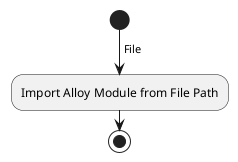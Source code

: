 @startuml
start
->File;
[[https://ontological-behavior-modeling.github.io/tester/edu/gatech/gtri/obm/translator/alloy/AlloyUtils.html#importAlloyModule(java.lang.String)]]:Import Alloy Module from File Path;
stop
@enduml